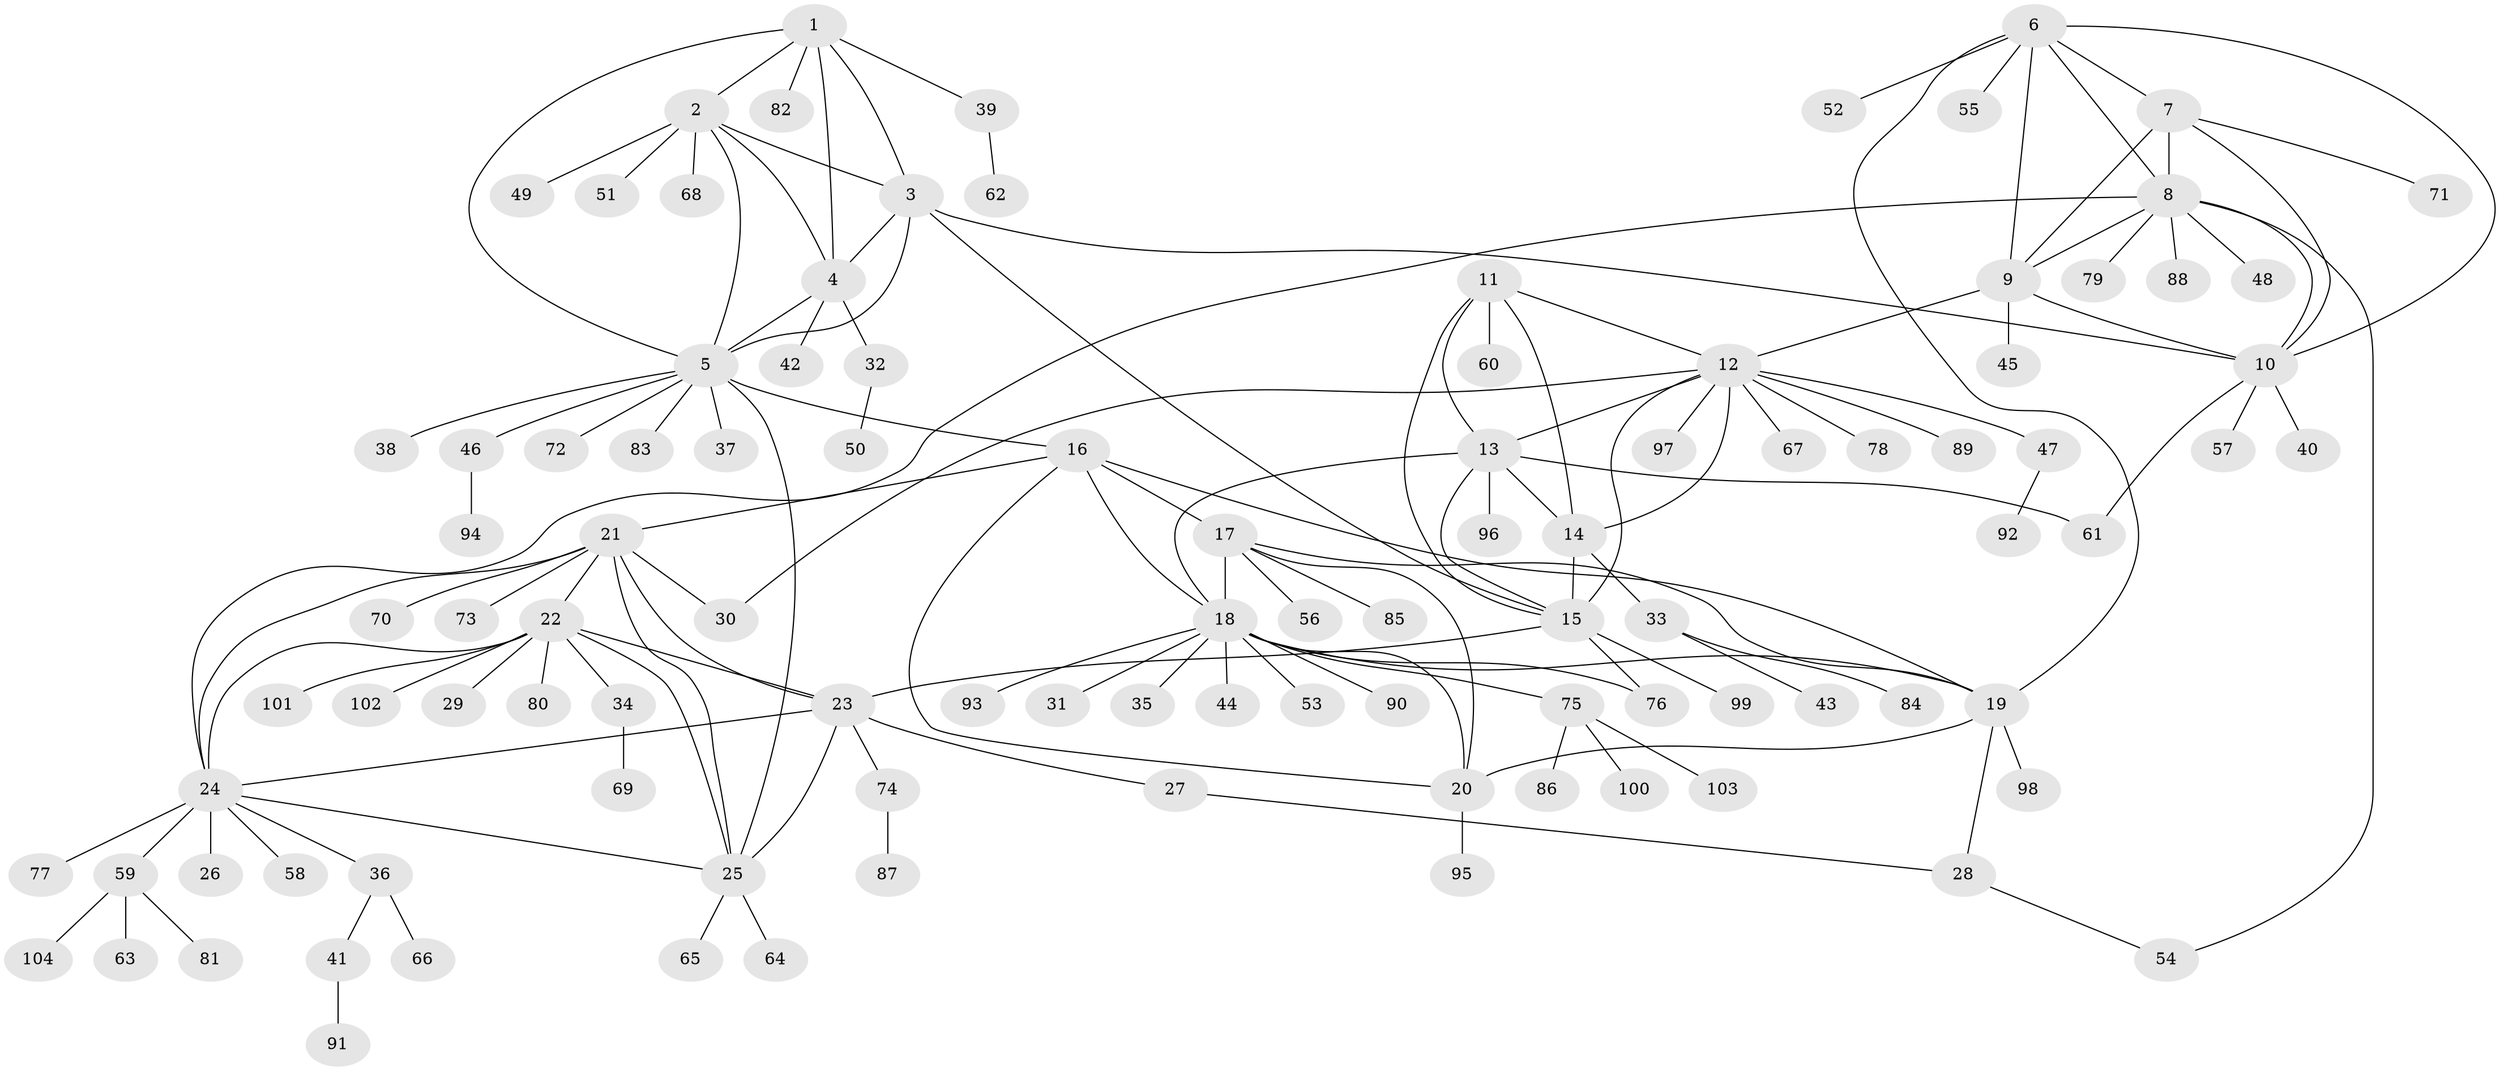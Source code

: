 // coarse degree distribution, {4: 0.04878048780487805, 3: 0.04878048780487805, 6: 0.04878048780487805, 1: 0.7804878048780488, 17: 0.024390243902439025, 8: 0.024390243902439025, 7: 0.024390243902439025}
// Generated by graph-tools (version 1.1) at 2025/57/03/04/25 21:57:15]
// undirected, 104 vertices, 144 edges
graph export_dot {
graph [start="1"]
  node [color=gray90,style=filled];
  1;
  2;
  3;
  4;
  5;
  6;
  7;
  8;
  9;
  10;
  11;
  12;
  13;
  14;
  15;
  16;
  17;
  18;
  19;
  20;
  21;
  22;
  23;
  24;
  25;
  26;
  27;
  28;
  29;
  30;
  31;
  32;
  33;
  34;
  35;
  36;
  37;
  38;
  39;
  40;
  41;
  42;
  43;
  44;
  45;
  46;
  47;
  48;
  49;
  50;
  51;
  52;
  53;
  54;
  55;
  56;
  57;
  58;
  59;
  60;
  61;
  62;
  63;
  64;
  65;
  66;
  67;
  68;
  69;
  70;
  71;
  72;
  73;
  74;
  75;
  76;
  77;
  78;
  79;
  80;
  81;
  82;
  83;
  84;
  85;
  86;
  87;
  88;
  89;
  90;
  91;
  92;
  93;
  94;
  95;
  96;
  97;
  98;
  99;
  100;
  101;
  102;
  103;
  104;
  1 -- 2;
  1 -- 3;
  1 -- 4;
  1 -- 5;
  1 -- 39;
  1 -- 82;
  2 -- 3;
  2 -- 4;
  2 -- 5;
  2 -- 49;
  2 -- 51;
  2 -- 68;
  3 -- 4;
  3 -- 5;
  3 -- 10;
  3 -- 15;
  4 -- 5;
  4 -- 32;
  4 -- 42;
  5 -- 16;
  5 -- 25;
  5 -- 37;
  5 -- 38;
  5 -- 46;
  5 -- 72;
  5 -- 83;
  6 -- 7;
  6 -- 8;
  6 -- 9;
  6 -- 10;
  6 -- 19;
  6 -- 52;
  6 -- 55;
  7 -- 8;
  7 -- 9;
  7 -- 10;
  7 -- 71;
  8 -- 9;
  8 -- 10;
  8 -- 24;
  8 -- 48;
  8 -- 54;
  8 -- 79;
  8 -- 88;
  9 -- 10;
  9 -- 12;
  9 -- 45;
  10 -- 40;
  10 -- 57;
  10 -- 61;
  11 -- 12;
  11 -- 13;
  11 -- 14;
  11 -- 15;
  11 -- 60;
  12 -- 13;
  12 -- 14;
  12 -- 15;
  12 -- 30;
  12 -- 47;
  12 -- 67;
  12 -- 78;
  12 -- 89;
  12 -- 97;
  13 -- 14;
  13 -- 15;
  13 -- 18;
  13 -- 61;
  13 -- 96;
  14 -- 15;
  14 -- 33;
  15 -- 23;
  15 -- 76;
  15 -- 99;
  16 -- 17;
  16 -- 18;
  16 -- 19;
  16 -- 20;
  16 -- 21;
  17 -- 18;
  17 -- 19;
  17 -- 20;
  17 -- 56;
  17 -- 85;
  18 -- 19;
  18 -- 20;
  18 -- 31;
  18 -- 35;
  18 -- 44;
  18 -- 53;
  18 -- 75;
  18 -- 76;
  18 -- 90;
  18 -- 93;
  19 -- 20;
  19 -- 28;
  19 -- 98;
  20 -- 95;
  21 -- 22;
  21 -- 23;
  21 -- 24;
  21 -- 25;
  21 -- 30;
  21 -- 70;
  21 -- 73;
  22 -- 23;
  22 -- 24;
  22 -- 25;
  22 -- 29;
  22 -- 34;
  22 -- 80;
  22 -- 101;
  22 -- 102;
  23 -- 24;
  23 -- 25;
  23 -- 27;
  23 -- 74;
  24 -- 25;
  24 -- 26;
  24 -- 36;
  24 -- 58;
  24 -- 59;
  24 -- 77;
  25 -- 64;
  25 -- 65;
  27 -- 28;
  28 -- 54;
  32 -- 50;
  33 -- 43;
  33 -- 84;
  34 -- 69;
  36 -- 41;
  36 -- 66;
  39 -- 62;
  41 -- 91;
  46 -- 94;
  47 -- 92;
  59 -- 63;
  59 -- 81;
  59 -- 104;
  74 -- 87;
  75 -- 86;
  75 -- 100;
  75 -- 103;
}
